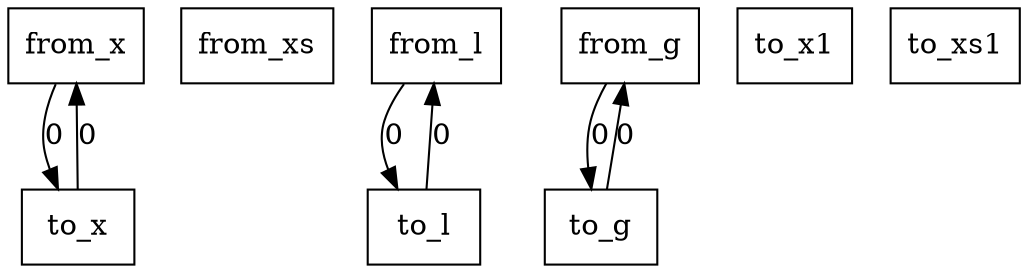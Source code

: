 digraph {
    graph [rankdir=TB
          ,bgcolor=transparent];
    node [shape=box
         ,fillcolor=white
         ,style=filled];
    0 [label=<from_x>];
    1 [label=<from_xs>];
    2 [label=<from_l>];
    3 [label=<from_g>];
    4 [label=<to_l>];
    5 [label=<to_x1>];
    6 [label=<to_x>];
    7 [label=<to_xs1>];
    8 [label=<to_g>];
    0 -> 6 [label=0];
    2 -> 4 [label=0];
    3 -> 8 [label=0];
    4 -> 2 [label=0];
    6 -> 0 [label=0];
    8 -> 3 [label=0];
}
